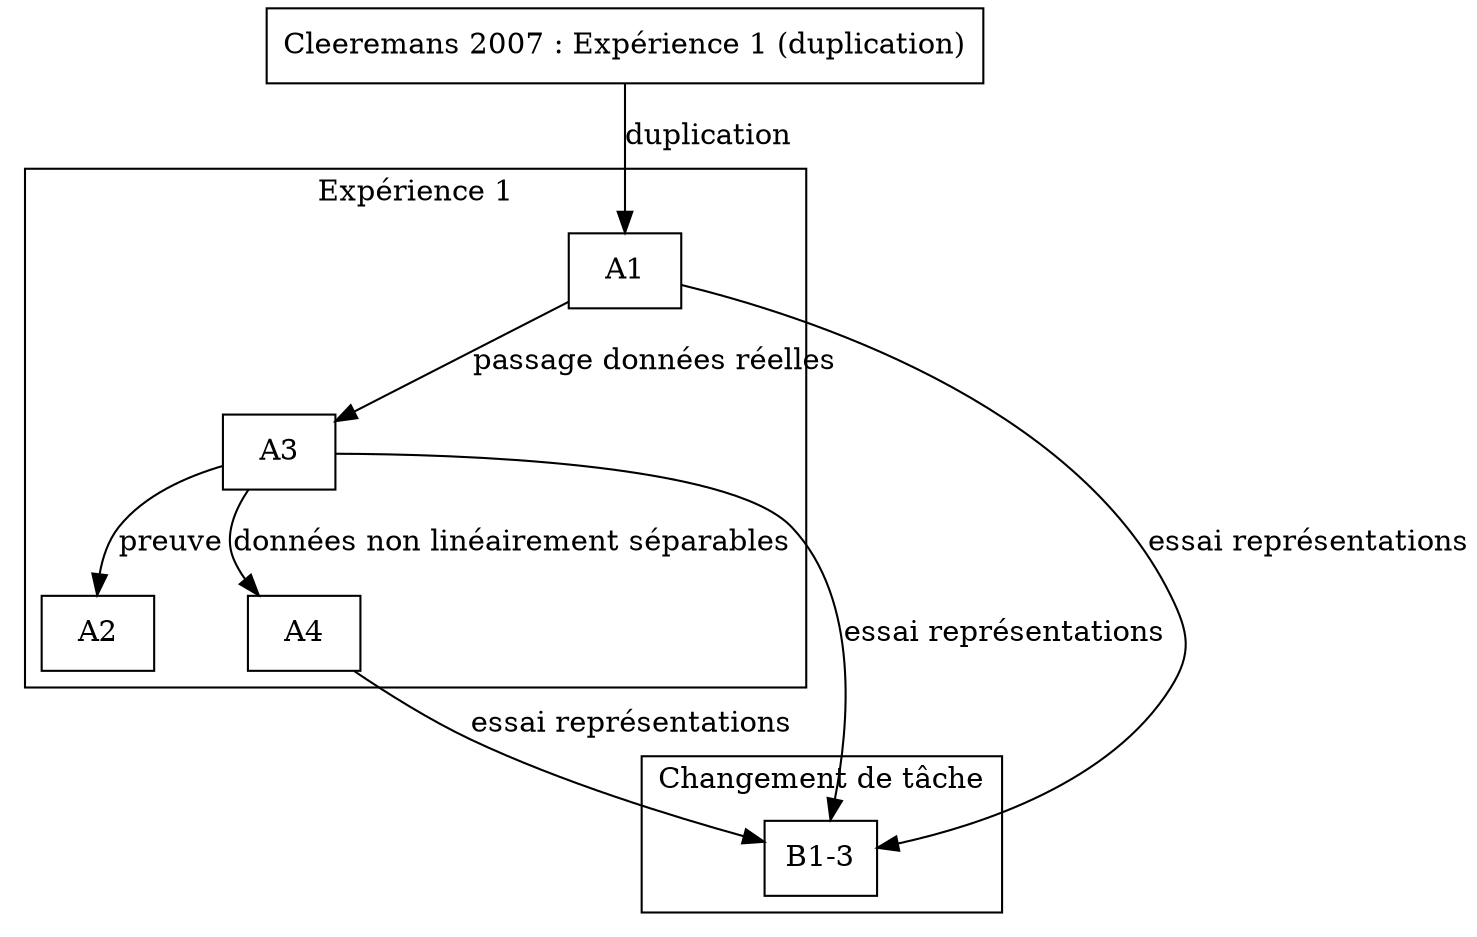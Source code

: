  digraph G {
  node[shape=rect];
  rankdir = TB;
  

  R2 -> A1 [label="duplication"];
  A3 -> A2 [label="preuve"]
  A1 -> A3 [label="passage données réelles"]
  A3 -> A4 [label="données non linéairement séparables"]


  A1 -> B [label="essai représentations"]
  A3 -> B [label="essai représentations"]
  A4 -> B [label="essai représentations"]

  subgraph clusterA{
    label="Expérience 1"
    A1; A2; A3; A4;
  }

  subgraph clusterB{
    label="Changement de tâche"
    B [label="B1-3"]
  }


  R2 [label="Cleeremans 2007 : Expérience 1 (duplication)"];

}
